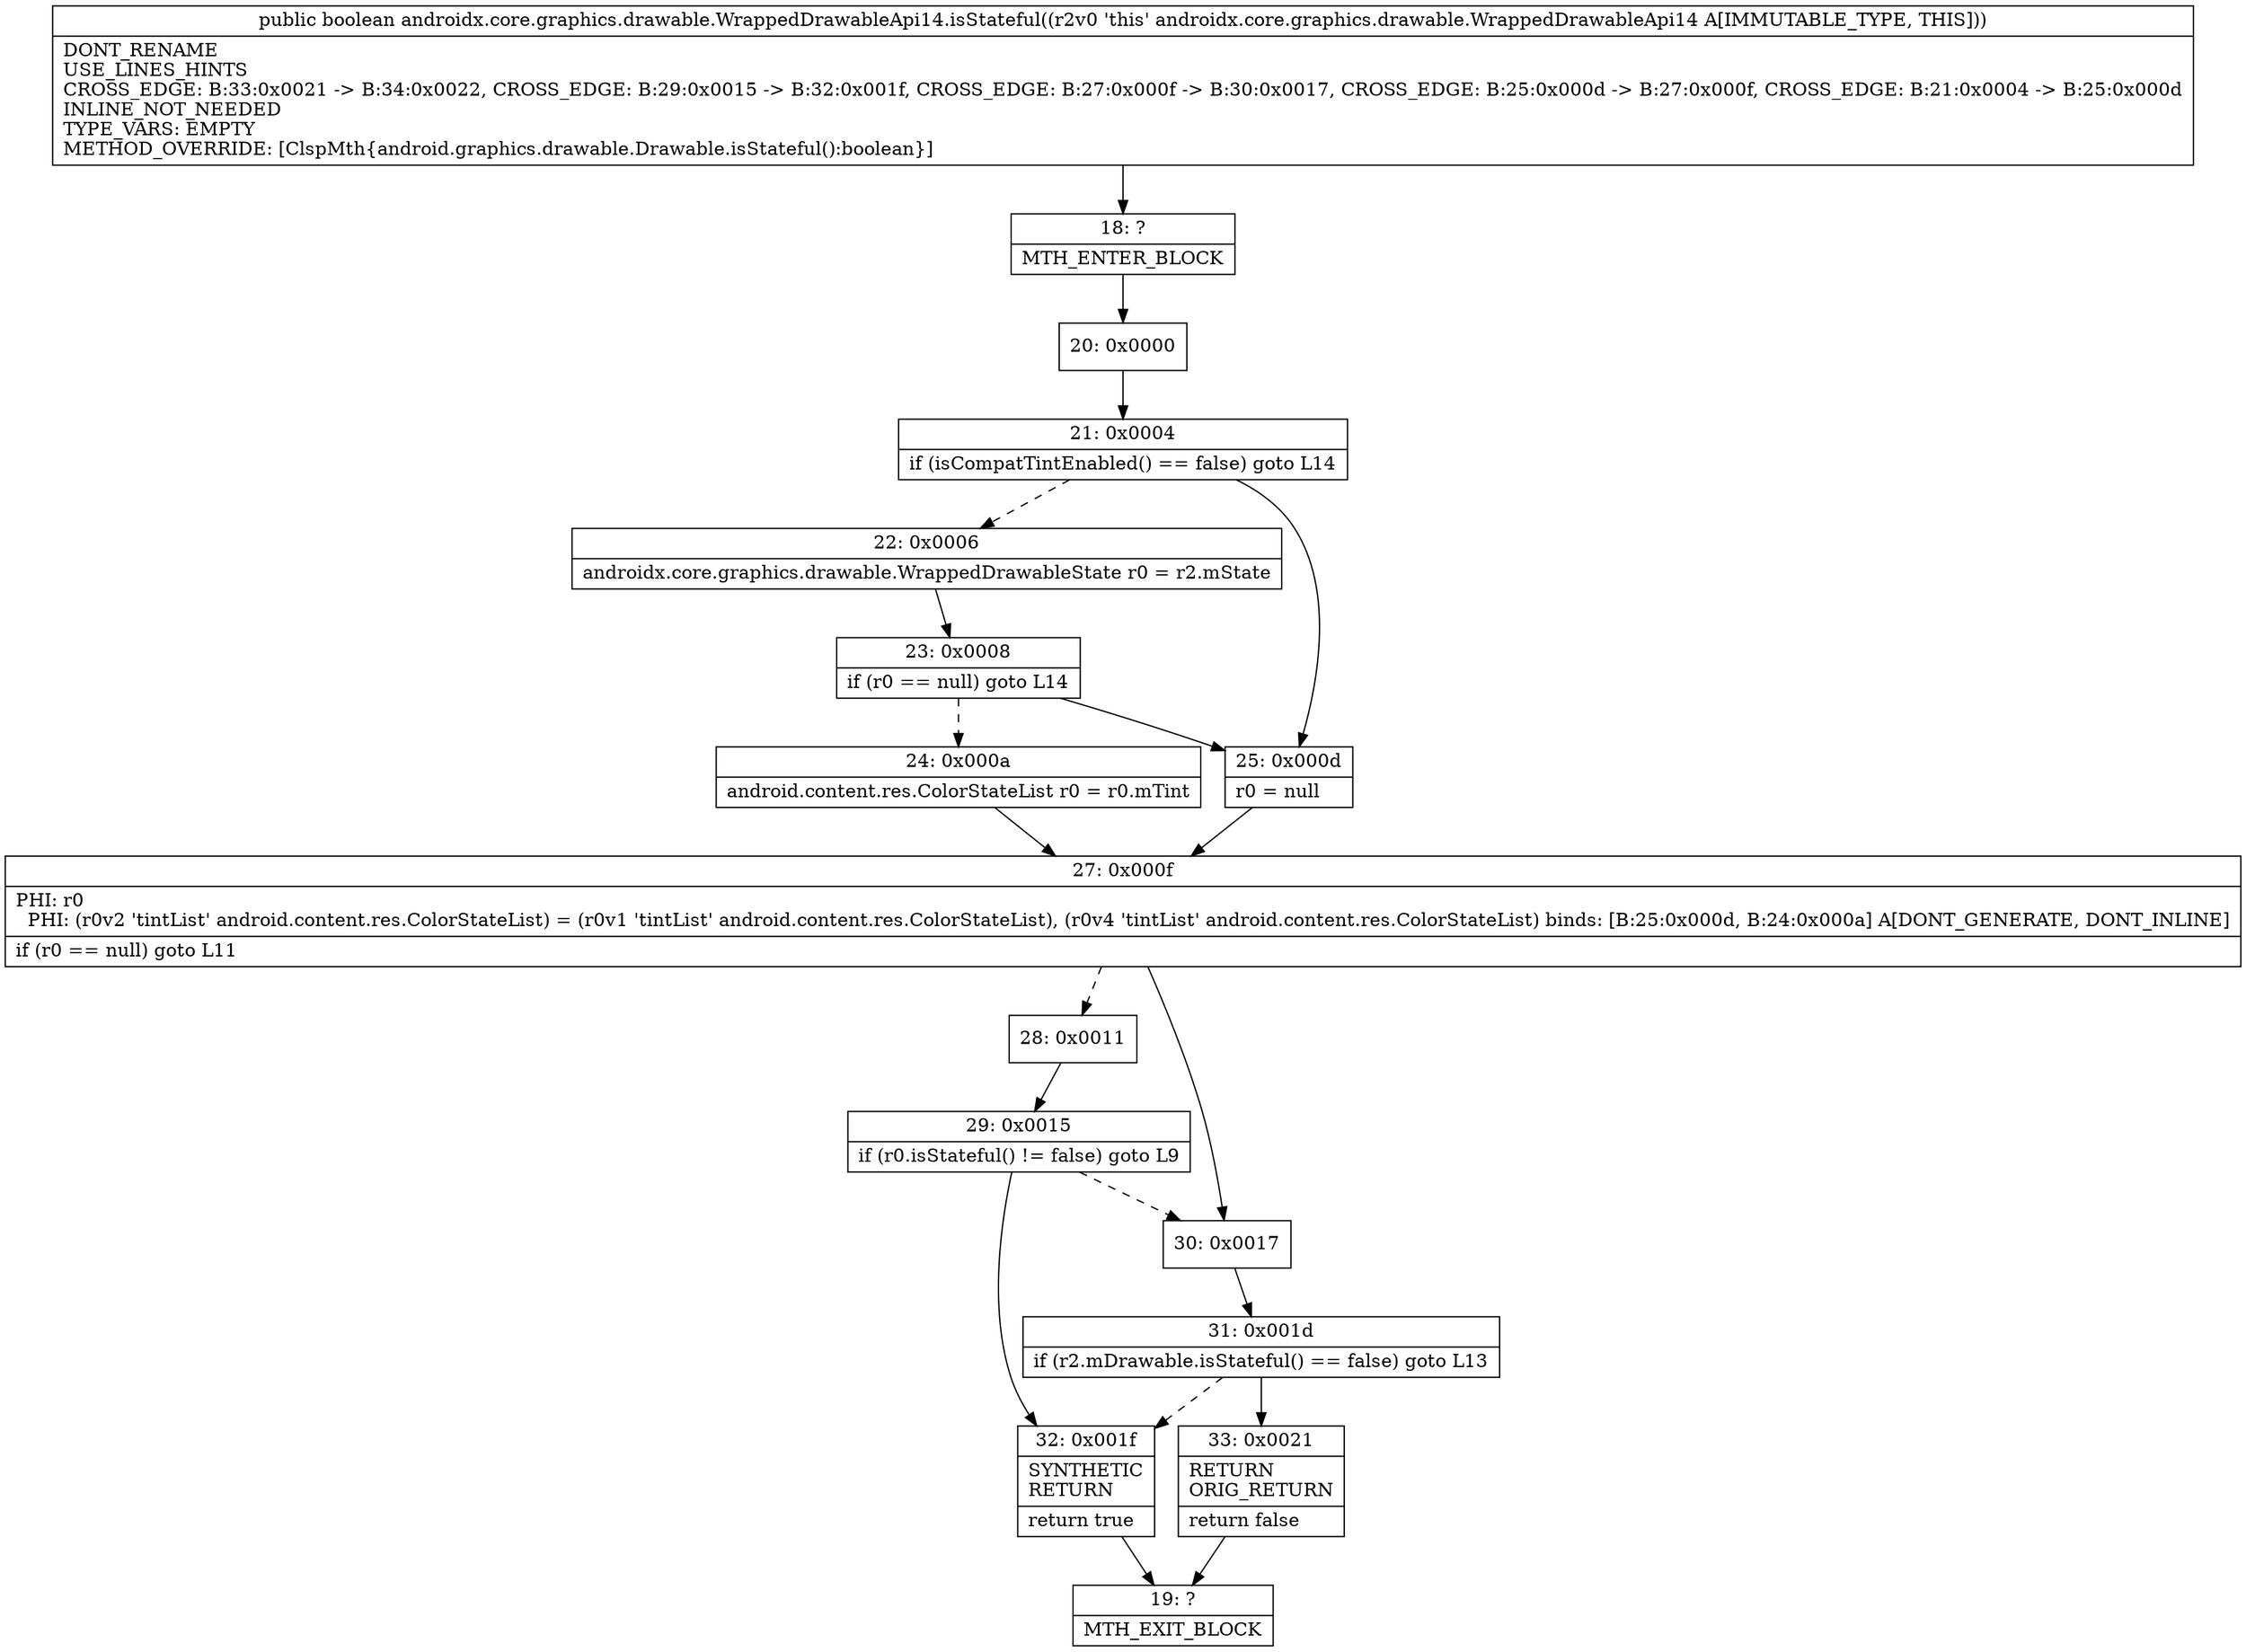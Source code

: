 digraph "CFG forandroidx.core.graphics.drawable.WrappedDrawableApi14.isStateful()Z" {
Node_18 [shape=record,label="{18\:\ ?|MTH_ENTER_BLOCK\l}"];
Node_20 [shape=record,label="{20\:\ 0x0000}"];
Node_21 [shape=record,label="{21\:\ 0x0004|if (isCompatTintEnabled() == false) goto L14\l}"];
Node_22 [shape=record,label="{22\:\ 0x0006|androidx.core.graphics.drawable.WrappedDrawableState r0 = r2.mState\l}"];
Node_23 [shape=record,label="{23\:\ 0x0008|if (r0 == null) goto L14\l}"];
Node_24 [shape=record,label="{24\:\ 0x000a|android.content.res.ColorStateList r0 = r0.mTint\l}"];
Node_27 [shape=record,label="{27\:\ 0x000f|PHI: r0 \l  PHI: (r0v2 'tintList' android.content.res.ColorStateList) = (r0v1 'tintList' android.content.res.ColorStateList), (r0v4 'tintList' android.content.res.ColorStateList) binds: [B:25:0x000d, B:24:0x000a] A[DONT_GENERATE, DONT_INLINE]\l|if (r0 == null) goto L11\l}"];
Node_28 [shape=record,label="{28\:\ 0x0011}"];
Node_29 [shape=record,label="{29\:\ 0x0015|if (r0.isStateful() != false) goto L9\l}"];
Node_32 [shape=record,label="{32\:\ 0x001f|SYNTHETIC\lRETURN\l|return true\l}"];
Node_19 [shape=record,label="{19\:\ ?|MTH_EXIT_BLOCK\l}"];
Node_30 [shape=record,label="{30\:\ 0x0017}"];
Node_31 [shape=record,label="{31\:\ 0x001d|if (r2.mDrawable.isStateful() == false) goto L13\l}"];
Node_33 [shape=record,label="{33\:\ 0x0021|RETURN\lORIG_RETURN\l|return false\l}"];
Node_25 [shape=record,label="{25\:\ 0x000d|r0 = null\l}"];
MethodNode[shape=record,label="{public boolean androidx.core.graphics.drawable.WrappedDrawableApi14.isStateful((r2v0 'this' androidx.core.graphics.drawable.WrappedDrawableApi14 A[IMMUTABLE_TYPE, THIS]))  | DONT_RENAME\lUSE_LINES_HINTS\lCROSS_EDGE: B:33:0x0021 \-\> B:34:0x0022, CROSS_EDGE: B:29:0x0015 \-\> B:32:0x001f, CROSS_EDGE: B:27:0x000f \-\> B:30:0x0017, CROSS_EDGE: B:25:0x000d \-\> B:27:0x000f, CROSS_EDGE: B:21:0x0004 \-\> B:25:0x000d\lINLINE_NOT_NEEDED\lTYPE_VARS: EMPTY\lMETHOD_OVERRIDE: [ClspMth\{android.graphics.drawable.Drawable.isStateful():boolean\}]\l}"];
MethodNode -> Node_18;Node_18 -> Node_20;
Node_20 -> Node_21;
Node_21 -> Node_22[style=dashed];
Node_21 -> Node_25;
Node_22 -> Node_23;
Node_23 -> Node_24[style=dashed];
Node_23 -> Node_25;
Node_24 -> Node_27;
Node_27 -> Node_28[style=dashed];
Node_27 -> Node_30;
Node_28 -> Node_29;
Node_29 -> Node_30[style=dashed];
Node_29 -> Node_32;
Node_32 -> Node_19;
Node_30 -> Node_31;
Node_31 -> Node_32[style=dashed];
Node_31 -> Node_33;
Node_33 -> Node_19;
Node_25 -> Node_27;
}

